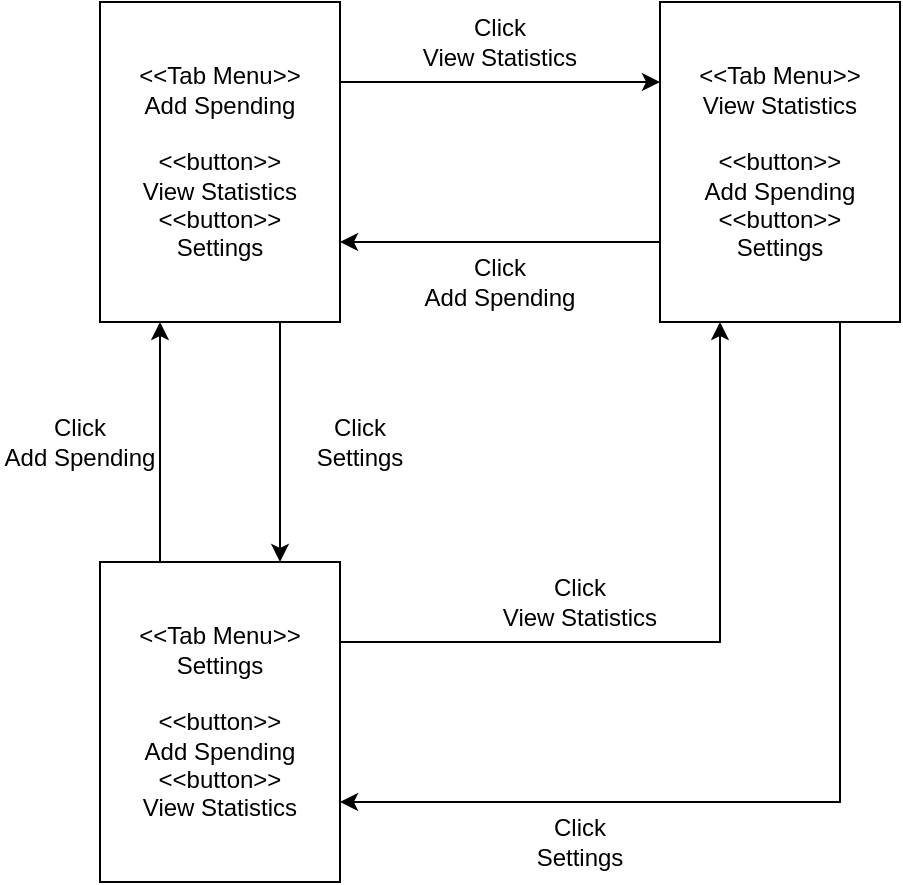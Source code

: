 <mxfile version="21.2.3" type="device">
  <diagram name="Page-1" id="qsLmdBk7THC19AQzSuD2">
    <mxGraphModel dx="642" dy="468" grid="1" gridSize="10" guides="1" tooltips="1" connect="1" arrows="1" fold="1" page="1" pageScale="1" pageWidth="850" pageHeight="1100" math="0" shadow="0">
      <root>
        <mxCell id="0" />
        <mxCell id="1" parent="0" />
        <mxCell id="Il-y-xr79zcMfjk0Nq0y-7" style="edgeStyle=orthogonalEdgeStyle;rounded=0;orthogonalLoop=1;jettySize=auto;html=1;entryX=0.75;entryY=0;entryDx=0;entryDy=0;exitX=0.75;exitY=1;exitDx=0;exitDy=0;" edge="1" parent="1" source="Il-y-xr79zcMfjk0Nq0y-2" target="Il-y-xr79zcMfjk0Nq0y-4">
          <mxGeometry relative="1" as="geometry" />
        </mxCell>
        <mxCell id="Il-y-xr79zcMfjk0Nq0y-9" style="edgeStyle=orthogonalEdgeStyle;rounded=0;orthogonalLoop=1;jettySize=auto;html=1;entryX=0;entryY=0.25;entryDx=0;entryDy=0;exitX=1;exitY=0.25;exitDx=0;exitDy=0;" edge="1" parent="1" source="Il-y-xr79zcMfjk0Nq0y-2" target="Il-y-xr79zcMfjk0Nq0y-3">
          <mxGeometry relative="1" as="geometry" />
        </mxCell>
        <mxCell id="Il-y-xr79zcMfjk0Nq0y-2" value="&amp;lt;&amp;lt;Tab Menu&amp;gt;&amp;gt;&lt;br&gt;Add Spending&lt;br&gt;&lt;br&gt;&amp;lt;&amp;lt;button&amp;gt;&amp;gt;&lt;br&gt;View Statistics&lt;br&gt;&amp;lt;&amp;lt;button&amp;gt;&amp;gt;&lt;br&gt;Settings&lt;br&gt;" style="rounded=0;whiteSpace=wrap;html=1;" vertex="1" parent="1">
          <mxGeometry x="240" y="280" width="120" height="160" as="geometry" />
        </mxCell>
        <mxCell id="Il-y-xr79zcMfjk0Nq0y-11" style="edgeStyle=orthogonalEdgeStyle;rounded=0;orthogonalLoop=1;jettySize=auto;html=1;entryX=1;entryY=0.75;entryDx=0;entryDy=0;exitX=0;exitY=0.75;exitDx=0;exitDy=0;" edge="1" parent="1" source="Il-y-xr79zcMfjk0Nq0y-3" target="Il-y-xr79zcMfjk0Nq0y-2">
          <mxGeometry relative="1" as="geometry" />
        </mxCell>
        <mxCell id="Il-y-xr79zcMfjk0Nq0y-14" style="edgeStyle=orthogonalEdgeStyle;rounded=0;orthogonalLoop=1;jettySize=auto;html=1;entryX=1;entryY=0.75;entryDx=0;entryDy=0;exitX=0.75;exitY=1;exitDx=0;exitDy=0;" edge="1" parent="1" source="Il-y-xr79zcMfjk0Nq0y-3" target="Il-y-xr79zcMfjk0Nq0y-4">
          <mxGeometry relative="1" as="geometry" />
        </mxCell>
        <mxCell id="Il-y-xr79zcMfjk0Nq0y-3" value="&amp;lt;&amp;lt;Tab Menu&amp;gt;&amp;gt;&lt;br&gt;View Statistics&lt;br&gt;&lt;br&gt;&amp;lt;&amp;lt;button&amp;gt;&amp;gt;&lt;br&gt;Add Spending&lt;br&gt;&amp;lt;&amp;lt;button&amp;gt;&amp;gt;&lt;br&gt;Settings" style="rounded=0;whiteSpace=wrap;html=1;" vertex="1" parent="1">
          <mxGeometry x="520" y="280" width="120" height="160" as="geometry" />
        </mxCell>
        <mxCell id="Il-y-xr79zcMfjk0Nq0y-13" style="edgeStyle=orthogonalEdgeStyle;rounded=0;orthogonalLoop=1;jettySize=auto;html=1;exitX=1;exitY=0.25;exitDx=0;exitDy=0;entryX=0.25;entryY=1;entryDx=0;entryDy=0;" edge="1" parent="1" source="Il-y-xr79zcMfjk0Nq0y-4" target="Il-y-xr79zcMfjk0Nq0y-3">
          <mxGeometry relative="1" as="geometry">
            <mxPoint x="460" y="610" as="targetPoint" />
          </mxGeometry>
        </mxCell>
        <mxCell id="Il-y-xr79zcMfjk0Nq0y-4" value="&amp;lt;&amp;lt;Tab Menu&amp;gt;&amp;gt;&lt;br&gt;Settings&lt;br&gt;&lt;br&gt;&amp;lt;&amp;lt;button&amp;gt;&amp;gt;&lt;br&gt;Add Spending&lt;br&gt;&amp;lt;&amp;lt;button&amp;gt;&amp;gt;&lt;br&gt;View Statistics" style="rounded=0;whiteSpace=wrap;html=1;" vertex="1" parent="1">
          <mxGeometry x="240" y="560" width="120" height="160" as="geometry" />
        </mxCell>
        <mxCell id="Il-y-xr79zcMfjk0Nq0y-5" value="" style="endArrow=classic;html=1;rounded=0;exitX=0.25;exitY=0;exitDx=0;exitDy=0;entryX=0.25;entryY=1;entryDx=0;entryDy=0;" edge="1" parent="1" source="Il-y-xr79zcMfjk0Nq0y-4" target="Il-y-xr79zcMfjk0Nq0y-2">
          <mxGeometry width="50" height="50" relative="1" as="geometry">
            <mxPoint x="310" y="540" as="sourcePoint" />
            <mxPoint x="360" y="490" as="targetPoint" />
          </mxGeometry>
        </mxCell>
        <mxCell id="Il-y-xr79zcMfjk0Nq0y-6" value="Click&lt;br&gt;Add Spending" style="text;html=1;strokeColor=none;fillColor=none;align=center;verticalAlign=middle;whiteSpace=wrap;rounded=0;" vertex="1" parent="1">
          <mxGeometry x="190" y="480" width="80" height="40" as="geometry" />
        </mxCell>
        <mxCell id="Il-y-xr79zcMfjk0Nq0y-8" value="Click&lt;br&gt;Settings" style="text;html=1;strokeColor=none;fillColor=none;align=center;verticalAlign=middle;whiteSpace=wrap;rounded=0;" vertex="1" parent="1">
          <mxGeometry x="330" y="480" width="80" height="40" as="geometry" />
        </mxCell>
        <mxCell id="Il-y-xr79zcMfjk0Nq0y-10" value="Click&lt;br&gt;View Statistics" style="text;html=1;strokeColor=none;fillColor=none;align=center;verticalAlign=middle;whiteSpace=wrap;rounded=0;" vertex="1" parent="1">
          <mxGeometry x="400" y="280" width="80" height="40" as="geometry" />
        </mxCell>
        <mxCell id="Il-y-xr79zcMfjk0Nq0y-12" value="Click&lt;br&gt;Add Spending" style="text;html=1;strokeColor=none;fillColor=none;align=center;verticalAlign=middle;whiteSpace=wrap;rounded=0;" vertex="1" parent="1">
          <mxGeometry x="400" y="400" width="80" height="40" as="geometry" />
        </mxCell>
        <mxCell id="Il-y-xr79zcMfjk0Nq0y-15" value="Click&lt;br&gt;Settings" style="text;html=1;strokeColor=none;fillColor=none;align=center;verticalAlign=middle;whiteSpace=wrap;rounded=0;" vertex="1" parent="1">
          <mxGeometry x="440" y="680" width="80" height="40" as="geometry" />
        </mxCell>
        <mxCell id="Il-y-xr79zcMfjk0Nq0y-17" value="Click&lt;br&gt;View Statistics" style="text;html=1;strokeColor=none;fillColor=none;align=center;verticalAlign=middle;whiteSpace=wrap;rounded=0;" vertex="1" parent="1">
          <mxGeometry x="440" y="560" width="80" height="40" as="geometry" />
        </mxCell>
      </root>
    </mxGraphModel>
  </diagram>
</mxfile>
